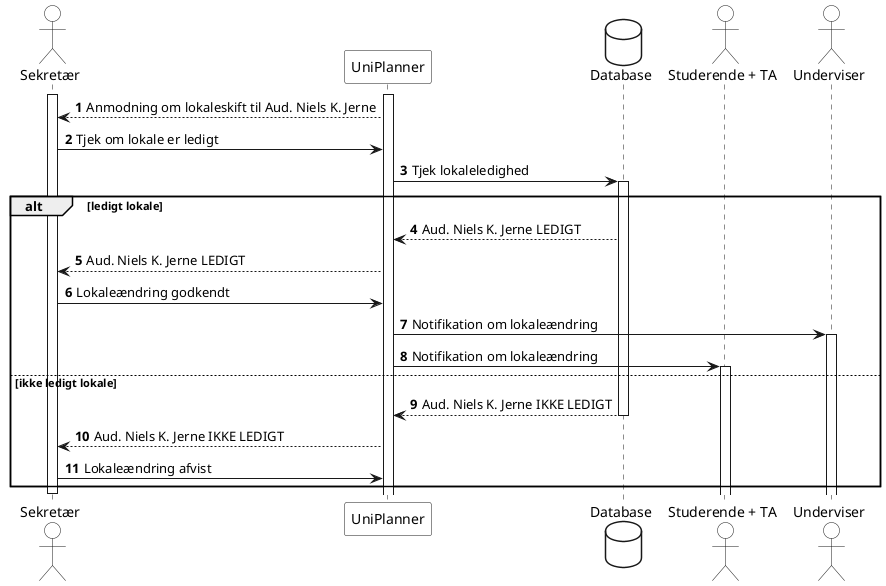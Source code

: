 @startuml
'https://plantuml.com/sequence-diagram

autonumber
actor Sekretær as sekretær #white
participant UniPlanner as uniplanner #white
database Database as database #white
actor "Studerende + TA" as studerende #white
actor Underviser as underviser #white



activate uniplanner
activate sekretær
uniplanner-->sekretær:Anmodning om lokaleskift til Aud. Niels K. Jerne
sekretær->uniplanner:Tjek om lokale er ledigt

uniplanner->database:Tjek lokaleledighed
activate database
alt ledigt lokale
    database --> uniplanner: Aud. Niels K. Jerne LEDIGT
    uniplanner-->sekretær: Aud. Niels K. Jerne LEDIGT
    uniplanner <- sekretær: Lokaleændring godkendt

    uniplanner->underviser: Notifikation om lokaleændring
    activate underviser
    uniplanner->studerende: Notifikation om lokaleændring
    activate studerende


else ikke ledigt lokale
    database --> uniplanner: Aud. Niels K. Jerne IKKE LEDIGT
    deactivate database
    uniplanner --> sekretær: Aud. Niels K. Jerne IKKE LEDIGT
    sekretær -> uniplanner: Lokaleændring afvist

end
deactivate sekretær
@enduml